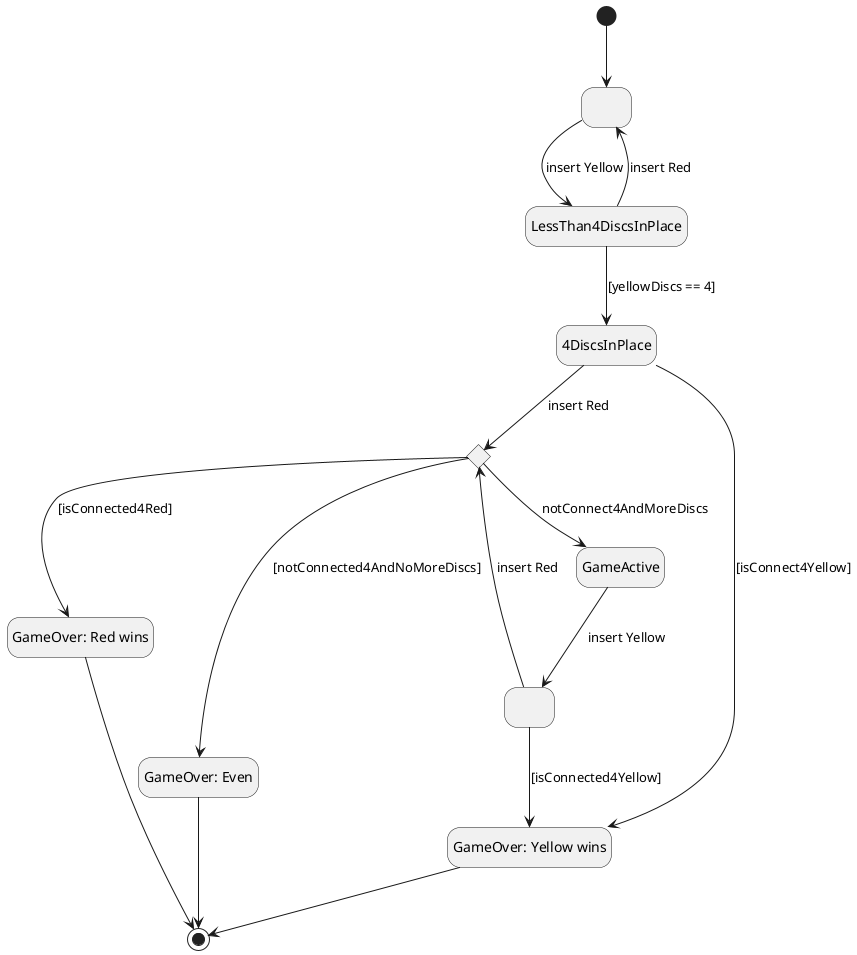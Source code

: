 @startuml instructionsState

hide empty description

state A as " "
state B as "LessThan4DiscsInPlace"
state C as "4DiscsInPlace"
state D as " " <<choice>>
state E as "GameActive"
state F as " "
state G as "GameOver: Red wins"
state H as "GameOver: Yellow wins"
state I as "GameOver: Even"

[*] --> A
A --> B: insert Yellow
B --> A : insert Red
B --> C : [yellowDiscs == 4]
C --> D : insert Red
C --> H : [isConnect4Yellow]
D --> E : notConnect4AndMoreDiscs
E --> F : insert Yellow
F --> D : insert Red
D --> G : [isConnected4Red]
G --> [*]
D --> I : [notConnected4AndNoMoreDiscs]
I --> [*]
F --> H : [isConnected4Yellow]
H --> [*]

@enduml
